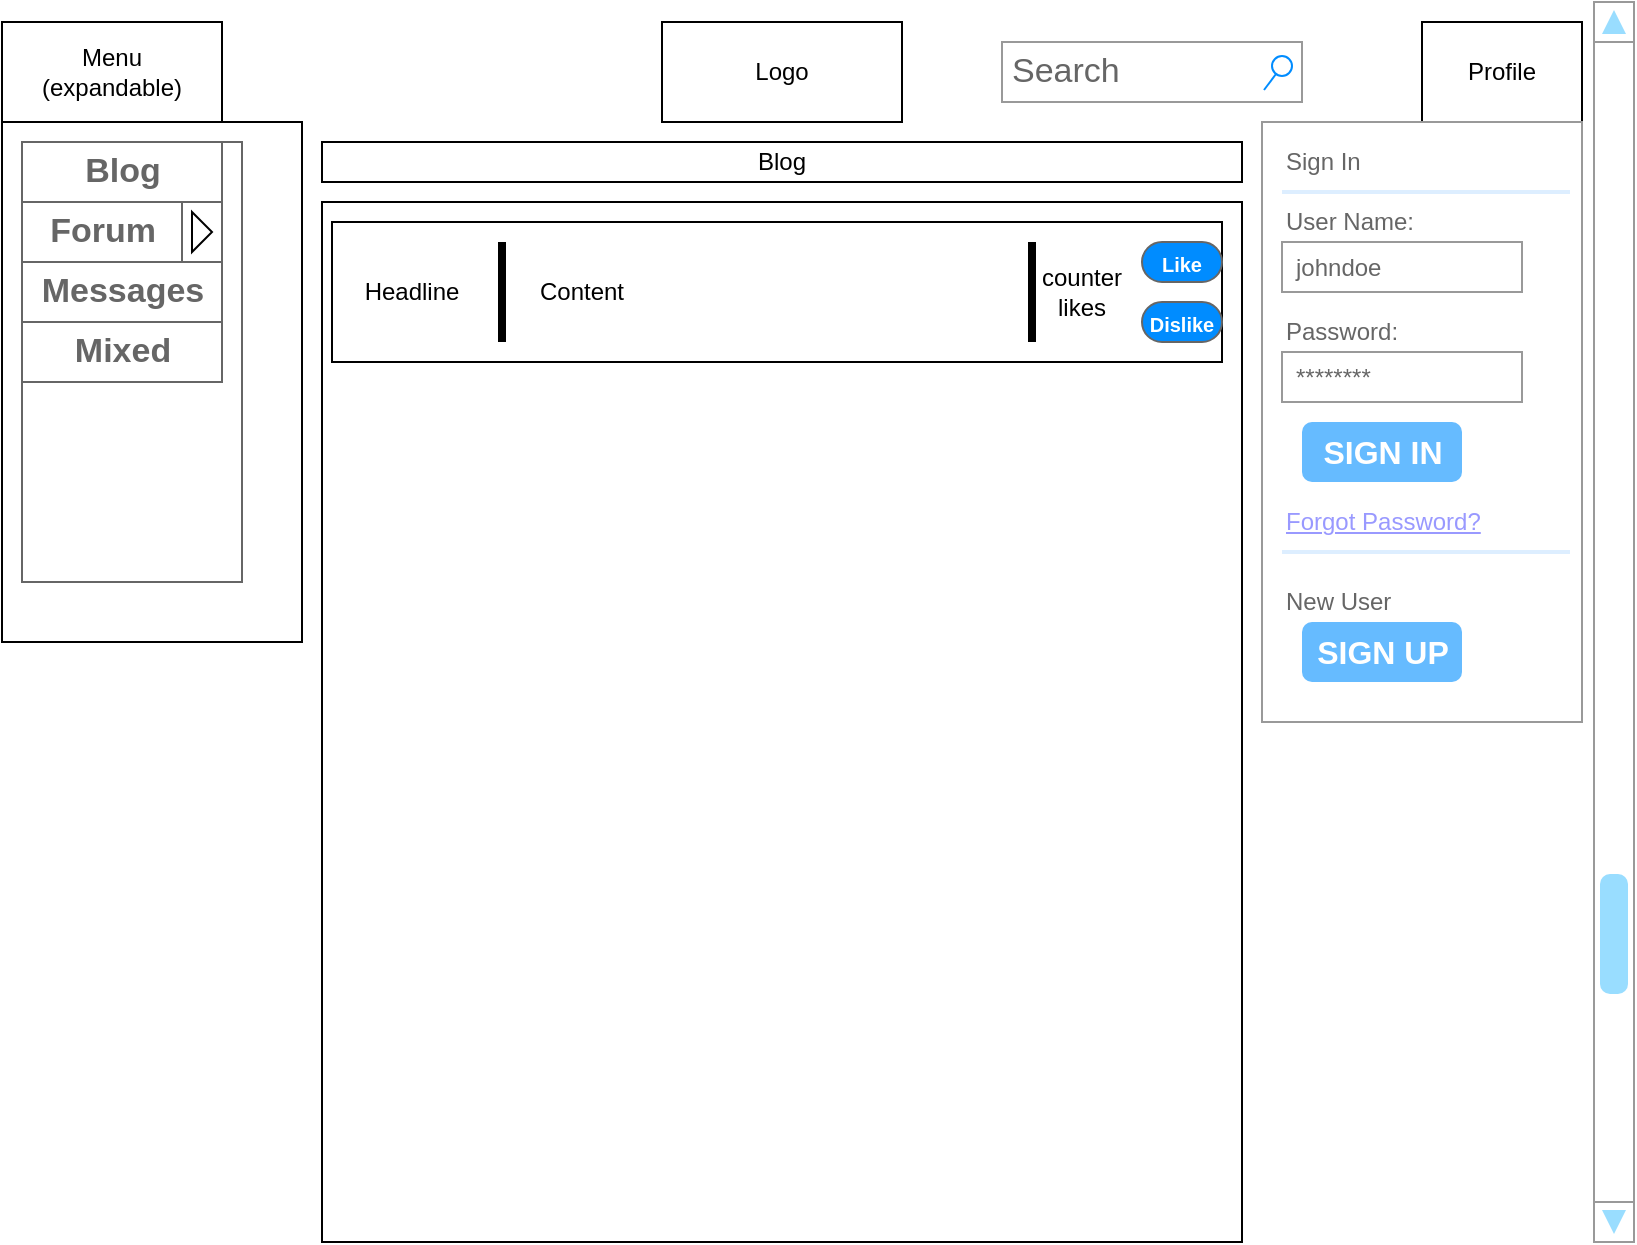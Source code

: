 <mxfile version="14.5.0" type="github">
  <diagram name="Page-1" id="f1b7ffb7-ca1e-a977-7cf5-a751b3c06c05">
    <mxGraphModel dx="918" dy="485" grid="1" gridSize="10" guides="1" tooltips="1" connect="1" arrows="1" fold="1" page="1" pageScale="1" pageWidth="826" pageHeight="1169" background="#ffffff" math="0" shadow="0">
      <root>
        <mxCell id="0" />
        <mxCell id="1" parent="0" />
        <mxCell id="8pO20c32Ozv0PV_CQTh0-61" value="" style="rounded=0;whiteSpace=wrap;html=1;" vertex="1" parent="1">
          <mxGeometry x="10" y="10" width="110" height="50" as="geometry" />
        </mxCell>
        <mxCell id="8pO20c32Ozv0PV_CQTh0-62" value="Menu (expandable)" style="text;html=1;strokeColor=none;fillColor=none;align=center;verticalAlign=middle;whiteSpace=wrap;rounded=0;" vertex="1" parent="1">
          <mxGeometry x="20" y="20" width="90" height="30" as="geometry" />
        </mxCell>
        <mxCell id="8pO20c32Ozv0PV_CQTh0-63" value="" style="rounded=0;whiteSpace=wrap;html=1;" vertex="1" parent="1">
          <mxGeometry x="340" y="10" width="120" height="50" as="geometry" />
        </mxCell>
        <mxCell id="8pO20c32Ozv0PV_CQTh0-64" value="Logo" style="text;html=1;strokeColor=none;fillColor=none;align=center;verticalAlign=middle;whiteSpace=wrap;rounded=0;" vertex="1" parent="1">
          <mxGeometry x="380" y="25" width="40" height="20" as="geometry" />
        </mxCell>
        <mxCell id="8pO20c32Ozv0PV_CQTh0-65" value="" style="rounded=0;whiteSpace=wrap;html=1;" vertex="1" parent="1">
          <mxGeometry x="10" y="60" width="150" height="260" as="geometry" />
        </mxCell>
        <mxCell id="8pO20c32Ozv0PV_CQTh0-66" value="" style="rounded=0;whiteSpace=wrap;html=1;" vertex="1" parent="1">
          <mxGeometry x="720" y="10" width="80" height="50" as="geometry" />
        </mxCell>
        <mxCell id="8pO20c32Ozv0PV_CQTh0-67" value="Profile" style="text;html=1;strokeColor=none;fillColor=none;align=center;verticalAlign=middle;whiteSpace=wrap;rounded=0;" vertex="1" parent="1">
          <mxGeometry x="740" y="25" width="40" height="20" as="geometry" />
        </mxCell>
        <mxCell id="8pO20c32Ozv0PV_CQTh0-70" value="" style="strokeWidth=1;shadow=0;dashed=0;align=center;html=1;shape=mxgraph.mockup.forms.rrect;rSize=0;strokeColor=#999999;fillColor=#ffffff;" vertex="1" parent="1">
          <mxGeometry x="640" y="60" width="160" height="300" as="geometry" />
        </mxCell>
        <mxCell id="8pO20c32Ozv0PV_CQTh0-71" value="Sign In" style="strokeWidth=1;shadow=0;dashed=0;align=center;html=1;shape=mxgraph.mockup.forms.anchor;fontSize=12;fontColor=#666666;align=left;resizeWidth=1;spacingLeft=0;" vertex="1" parent="8pO20c32Ozv0PV_CQTh0-70">
          <mxGeometry width="80" height="20" relative="1" as="geometry">
            <mxPoint x="10" y="10" as="offset" />
          </mxGeometry>
        </mxCell>
        <mxCell id="8pO20c32Ozv0PV_CQTh0-72" value="" style="shape=line;strokeColor=#ddeeff;strokeWidth=2;html=1;resizeWidth=1;" vertex="1" parent="8pO20c32Ozv0PV_CQTh0-70">
          <mxGeometry width="144" height="10" relative="1" as="geometry">
            <mxPoint x="10" y="30" as="offset" />
          </mxGeometry>
        </mxCell>
        <mxCell id="8pO20c32Ozv0PV_CQTh0-73" value="User Name:" style="strokeWidth=1;shadow=0;dashed=0;align=center;html=1;shape=mxgraph.mockup.forms.anchor;fontSize=12;fontColor=#666666;align=left;resizeWidth=1;spacingLeft=0;" vertex="1" parent="8pO20c32Ozv0PV_CQTh0-70">
          <mxGeometry width="80" height="20" relative="1" as="geometry">
            <mxPoint x="10" y="40" as="offset" />
          </mxGeometry>
        </mxCell>
        <mxCell id="8pO20c32Ozv0PV_CQTh0-74" value="johndoe" style="strokeWidth=1;shadow=0;dashed=0;align=center;html=1;shape=mxgraph.mockup.forms.rrect;rSize=0;strokeColor=#999999;fontColor=#666666;align=left;spacingLeft=5;resizeWidth=1;" vertex="1" parent="8pO20c32Ozv0PV_CQTh0-70">
          <mxGeometry width="120" height="25" relative="1" as="geometry">
            <mxPoint x="10" y="60" as="offset" />
          </mxGeometry>
        </mxCell>
        <mxCell id="8pO20c32Ozv0PV_CQTh0-75" value="Password:" style="strokeWidth=1;shadow=0;dashed=0;align=center;html=1;shape=mxgraph.mockup.forms.anchor;fontSize=12;fontColor=#666666;align=left;resizeWidth=1;spacingLeft=0;" vertex="1" parent="8pO20c32Ozv0PV_CQTh0-70">
          <mxGeometry width="80" height="20" relative="1" as="geometry">
            <mxPoint x="10" y="95" as="offset" />
          </mxGeometry>
        </mxCell>
        <mxCell id="8pO20c32Ozv0PV_CQTh0-76" value="********" style="strokeWidth=1;shadow=0;dashed=0;align=center;html=1;shape=mxgraph.mockup.forms.rrect;rSize=0;strokeColor=#999999;fontColor=#666666;align=left;spacingLeft=5;resizeWidth=1;" vertex="1" parent="8pO20c32Ozv0PV_CQTh0-70">
          <mxGeometry width="120" height="25" relative="1" as="geometry">
            <mxPoint x="10" y="115" as="offset" />
          </mxGeometry>
        </mxCell>
        <mxCell id="8pO20c32Ozv0PV_CQTh0-77" value="SIGN IN" style="strokeWidth=1;shadow=0;dashed=0;align=center;html=1;shape=mxgraph.mockup.forms.rrect;rSize=5;strokeColor=none;fontColor=#ffffff;fillColor=#66bbff;fontSize=16;fontStyle=1;" vertex="1" parent="8pO20c32Ozv0PV_CQTh0-70">
          <mxGeometry y="1" width="80" height="30" relative="1" as="geometry">
            <mxPoint x="20" y="-150" as="offset" />
          </mxGeometry>
        </mxCell>
        <mxCell id="8pO20c32Ozv0PV_CQTh0-78" value="Forgot Password?" style="strokeWidth=1;shadow=0;dashed=0;align=center;html=1;shape=mxgraph.mockup.forms.anchor;fontSize=12;fontColor=#9999ff;align=left;spacingLeft=0;fontStyle=4;resizeWidth=1;" vertex="1" parent="8pO20c32Ozv0PV_CQTh0-70">
          <mxGeometry y="1" width="120" height="20" relative="1" as="geometry">
            <mxPoint x="10" y="-110" as="offset" />
          </mxGeometry>
        </mxCell>
        <mxCell id="8pO20c32Ozv0PV_CQTh0-79" value="" style="shape=line;strokeColor=#ddeeff;strokeWidth=2;html=1;resizeWidth=1;" vertex="1" parent="8pO20c32Ozv0PV_CQTh0-70">
          <mxGeometry y="1" width="144" height="10" relative="1" as="geometry">
            <mxPoint x="10" y="-90" as="offset" />
          </mxGeometry>
        </mxCell>
        <mxCell id="8pO20c32Ozv0PV_CQTh0-80" value="New User" style="strokeWidth=1;shadow=0;dashed=0;align=center;html=1;shape=mxgraph.mockup.forms.anchor;fontSize=12;fontColor=#666666;align=left;spacingLeft=0;resizeWidth=1;" vertex="1" parent="8pO20c32Ozv0PV_CQTh0-70">
          <mxGeometry y="1" width="120" height="20" relative="1" as="geometry">
            <mxPoint x="10" y="-70" as="offset" />
          </mxGeometry>
        </mxCell>
        <mxCell id="8pO20c32Ozv0PV_CQTh0-81" value="SIGN UP" style="strokeWidth=1;shadow=0;dashed=0;align=center;html=1;shape=mxgraph.mockup.forms.rrect;rSize=5;strokeColor=none;fontColor=#ffffff;fillColor=#66bbff;fontSize=16;fontStyle=1;" vertex="1" parent="8pO20c32Ozv0PV_CQTh0-70">
          <mxGeometry y="1" width="80" height="30" relative="1" as="geometry">
            <mxPoint x="20" y="-50" as="offset" />
          </mxGeometry>
        </mxCell>
        <mxCell id="8pO20c32Ozv0PV_CQTh0-84" value="Search" style="strokeWidth=1;shadow=0;dashed=0;align=center;html=1;shape=mxgraph.mockup.forms.searchBox;strokeColor=#999999;mainText=;strokeColor2=#008cff;fontColor=#666666;fontSize=17;align=left;spacingLeft=3;" vertex="1" parent="1">
          <mxGeometry x="510" y="20" width="150" height="30" as="geometry" />
        </mxCell>
        <mxCell id="8pO20c32Ozv0PV_CQTh0-86" value="" style="strokeWidth=1;shadow=0;dashed=0;align=center;html=1;shape=mxgraph.mockup.containers.rrect;rSize=0;strokeColor=#666666;" vertex="1" parent="1">
          <mxGeometry x="20" y="70" width="110" height="220" as="geometry" />
        </mxCell>
        <mxCell id="8pO20c32Ozv0PV_CQTh0-87" value="Blog" style="strokeColor=inherit;fillColor=inherit;gradientColor=inherit;strokeWidth=1;shadow=0;dashed=0;align=center;html=1;shape=mxgraph.mockup.containers.rrect;rSize=0;fontSize=17;fontColor=#666666;fontStyle=1;resizeWidth=1;" vertex="1" parent="8pO20c32Ozv0PV_CQTh0-86">
          <mxGeometry width="100" height="30" relative="1" as="geometry" />
        </mxCell>
        <mxCell id="8pO20c32Ozv0PV_CQTh0-88" value="Forum" style="strokeColor=inherit;fillColor=inherit;gradientColor=inherit;strokeWidth=1;shadow=0;dashed=0;align=center;html=1;shape=mxgraph.mockup.containers.rrect;rSize=0;fontSize=17;fontColor=#666666;fontStyle=1;resizeWidth=1;" vertex="1" parent="8pO20c32Ozv0PV_CQTh0-86">
          <mxGeometry width="80" height="30" relative="1" as="geometry">
            <mxPoint y="30" as="offset" />
          </mxGeometry>
        </mxCell>
        <mxCell id="8pO20c32Ozv0PV_CQTh0-91" value="Messages" style="strokeColor=inherit;fillColor=inherit;gradientColor=inherit;strokeWidth=1;shadow=0;dashed=0;align=center;html=1;shape=mxgraph.mockup.containers.rrect;rSize=0;fontSize=17;fontColor=#666666;fontStyle=1;resizeWidth=1;" vertex="1" parent="8pO20c32Ozv0PV_CQTh0-86">
          <mxGeometry y="60" width="100" height="30" as="geometry" />
        </mxCell>
        <mxCell id="8pO20c32Ozv0PV_CQTh0-92" value="Mixed" style="strokeColor=inherit;fillColor=inherit;gradientColor=inherit;strokeWidth=1;shadow=0;dashed=0;align=center;html=1;shape=mxgraph.mockup.containers.rrect;rSize=0;fontSize=17;fontColor=#666666;fontStyle=1;resizeWidth=1;" vertex="1" parent="8pO20c32Ozv0PV_CQTh0-86">
          <mxGeometry y="90" width="100" height="30" as="geometry" />
        </mxCell>
        <mxCell id="8pO20c32Ozv0PV_CQTh0-94" value="" style="strokeColor=inherit;fillColor=inherit;gradientColor=inherit;strokeWidth=1;shadow=0;dashed=0;align=center;html=1;shape=mxgraph.mockup.containers.rrect;rSize=0;fontSize=17;fontColor=#666666;fontStyle=1;resizeWidth=1;" vertex="1" parent="8pO20c32Ozv0PV_CQTh0-86">
          <mxGeometry x="80" y="30" width="20" height="30" as="geometry" />
        </mxCell>
        <mxCell id="8pO20c32Ozv0PV_CQTh0-95" value="" style="triangle;whiteSpace=wrap;html=1;" vertex="1" parent="8pO20c32Ozv0PV_CQTh0-86">
          <mxGeometry x="85" y="35" width="10" height="20" as="geometry" />
        </mxCell>
        <mxCell id="8pO20c32Ozv0PV_CQTh0-96" value="" style="rounded=0;whiteSpace=wrap;html=1;" vertex="1" parent="1">
          <mxGeometry x="170" y="100" width="460" height="520" as="geometry" />
        </mxCell>
        <mxCell id="8pO20c32Ozv0PV_CQTh0-97" value="" style="rounded=0;whiteSpace=wrap;html=1;" vertex="1" parent="1">
          <mxGeometry x="170" y="70" width="460" height="20" as="geometry" />
        </mxCell>
        <mxCell id="8pO20c32Ozv0PV_CQTh0-98" value="Blog" style="text;html=1;strokeColor=none;fillColor=none;align=center;verticalAlign=middle;whiteSpace=wrap;rounded=0;" vertex="1" parent="1">
          <mxGeometry x="295" y="70" width="210" height="20" as="geometry" />
        </mxCell>
        <mxCell id="8pO20c32Ozv0PV_CQTh0-99" value="" style="rounded=0;whiteSpace=wrap;html=1;" vertex="1" parent="1">
          <mxGeometry x="175" y="110" width="445" height="70" as="geometry" />
        </mxCell>
        <mxCell id="8pO20c32Ozv0PV_CQTh0-100" value="Headline" style="text;html=1;strokeColor=none;fillColor=none;align=center;verticalAlign=middle;whiteSpace=wrap;rounded=0;" vertex="1" parent="1">
          <mxGeometry x="175" y="135" width="80" height="20" as="geometry" />
        </mxCell>
        <mxCell id="8pO20c32Ozv0PV_CQTh0-101" value="&lt;font style=&quot;font-size: 10px&quot;&gt;Like&lt;/font&gt;" style="strokeWidth=1;shadow=0;dashed=0;align=center;html=1;shape=mxgraph.mockup.buttons.button;strokeColor=#666666;fontColor=#ffffff;mainText=;buttonStyle=round;fontSize=17;fontStyle=1;fillColor=#008cff;whiteSpace=wrap;" vertex="1" parent="1">
          <mxGeometry x="580" y="120" width="40" height="20" as="geometry" />
        </mxCell>
        <mxCell id="8pO20c32Ozv0PV_CQTh0-102" value="&lt;font style=&quot;font-size: 10px&quot;&gt;Dislike&lt;/font&gt;" style="strokeWidth=1;shadow=0;dashed=0;align=center;html=1;shape=mxgraph.mockup.buttons.button;strokeColor=#666666;fontColor=#ffffff;mainText=;buttonStyle=round;fontSize=17;fontStyle=1;fillColor=#008cff;whiteSpace=wrap;" vertex="1" parent="1">
          <mxGeometry x="580" y="150" width="40" height="20" as="geometry" />
        </mxCell>
        <mxCell id="8pO20c32Ozv0PV_CQTh0-103" value="" style="verticalLabelPosition=bottom;shadow=0;dashed=0;align=center;html=1;verticalAlign=top;strokeWidth=1;shape=mxgraph.mockup.navigation.scrollBar;strokeColor=#999999;barPos=20;fillColor2=#99ddff;strokeColor2=none;direction=north;" vertex="1" parent="1">
          <mxGeometry x="806" width="20" height="620" as="geometry" />
        </mxCell>
        <mxCell id="8pO20c32Ozv0PV_CQTh0-105" value="counter likes" style="text;html=1;strokeColor=none;fillColor=none;align=center;verticalAlign=middle;whiteSpace=wrap;rounded=0;" vertex="1" parent="1">
          <mxGeometry x="530" y="132.5" width="40" height="25" as="geometry" />
        </mxCell>
        <mxCell id="8pO20c32Ozv0PV_CQTh0-108" value="" style="line;strokeWidth=4;direction=south;html=1;perimeter=backbonePerimeter;points=[];outlineConnect=0;" vertex="1" parent="1">
          <mxGeometry x="255" y="120" width="10" height="50" as="geometry" />
        </mxCell>
        <mxCell id="8pO20c32Ozv0PV_CQTh0-109" value="" style="line;strokeWidth=4;direction=south;html=1;perimeter=backbonePerimeter;points=[];outlineConnect=0;" vertex="1" parent="1">
          <mxGeometry x="520" y="120" width="10" height="50" as="geometry" />
        </mxCell>
        <mxCell id="8pO20c32Ozv0PV_CQTh0-111" value="Content" style="text;html=1;strokeColor=none;fillColor=none;align=center;verticalAlign=middle;whiteSpace=wrap;rounded=0;" vertex="1" parent="1">
          <mxGeometry x="270" y="135" width="60" height="20" as="geometry" />
        </mxCell>
      </root>
    </mxGraphModel>
  </diagram>
</mxfile>
